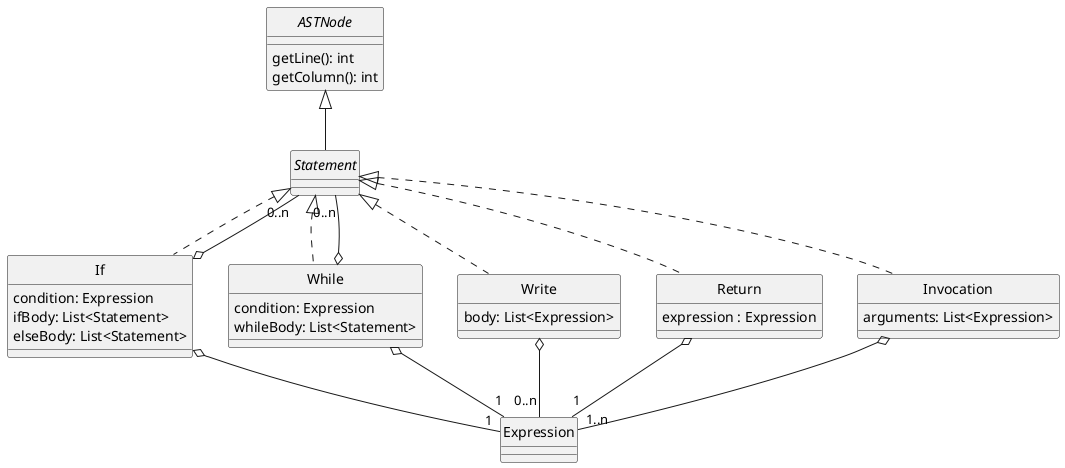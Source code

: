 @startuml Statements
skinparam style strictuml
skinparam monochrome true


interface ASTNode {
    getLine(): int
    getColumn(): int
}

interface Statement

class If {
    condition: Expression
    ifBody: List<Statement>
    elseBody: List<Statement>
}
class While {
    condition: Expression
    whileBody: List<Statement>
}
class Write {
    body: List<Expression>
}
class Return {
expression : Expression
}
class Invocation{
    arguments: List<Expression>
}



ASTNode <|-- Statement
Statement <|.. If
Statement <|.. Invocation
Statement <|.. Write
Statement <|.. While
Statement <|.. Return

If o-- "1" Expression
If o-- "0..n" Statement
While o-- "1" Expression
While o-- "0..n" Statement
Write o-- "0..n" Expression
Invocation o-- "1..n" Expression
Return o-- "1" Expression


@enduml
